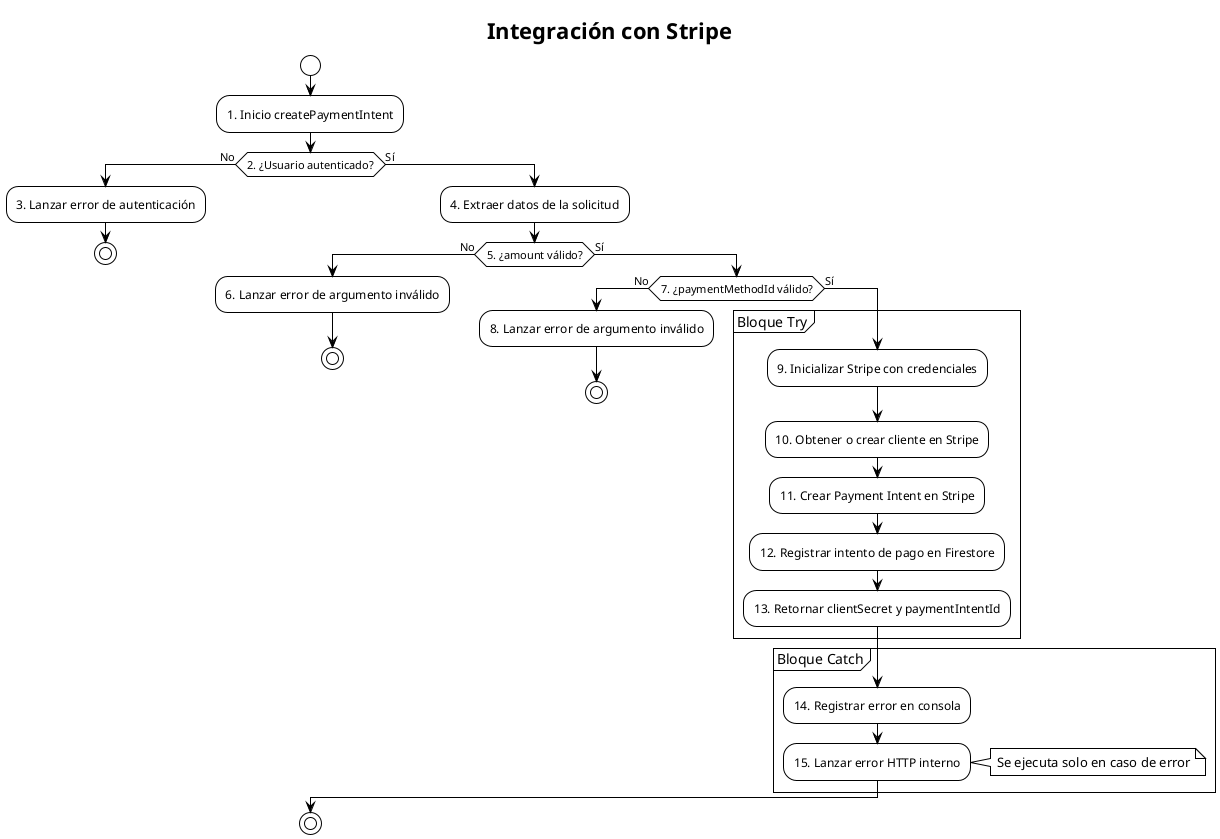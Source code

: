 @startuml
!theme plain
skinparam backgroundColor white
skinparam defaultFontName Arial
skinparam defaultFontColor black
skinparam arrowColor black
skinparam shadowing false

title Integración con Stripe

start
:1. Inicio createPaymentIntent;

if (2. ¿Usuario autenticado?) then (No)
  :3. Lanzar error de autenticación;
  stop
else (Sí)
  :4. Extraer datos de la solicitud;
  
  if (5. ¿amount válido?) then (No)
    :6. Lanzar error de argumento inválido;
    stop
  else (Sí)
    if (7. ¿paymentMethodId válido?) then (No)
      :8. Lanzar error de argumento inválido;
      stop
    else (Sí)
      partition "Bloque Try" {
        :9. Inicializar Stripe con credenciales;
        
        :10. Obtener o crear cliente en Stripe;
        
        :11. Crear Payment Intent en Stripe;
        
        :12. Registrar intento de pago en Firestore;
        
        :13. Retornar clientSecret y paymentIntentId;
      }
      
      partition "Bloque Catch" {
        :14. Registrar error en consola;
        
        :15. Lanzar error HTTP interno;
        note right: Se ejecuta solo en caso de error
      }
    endif
  endif
endif

stop
@enduml 